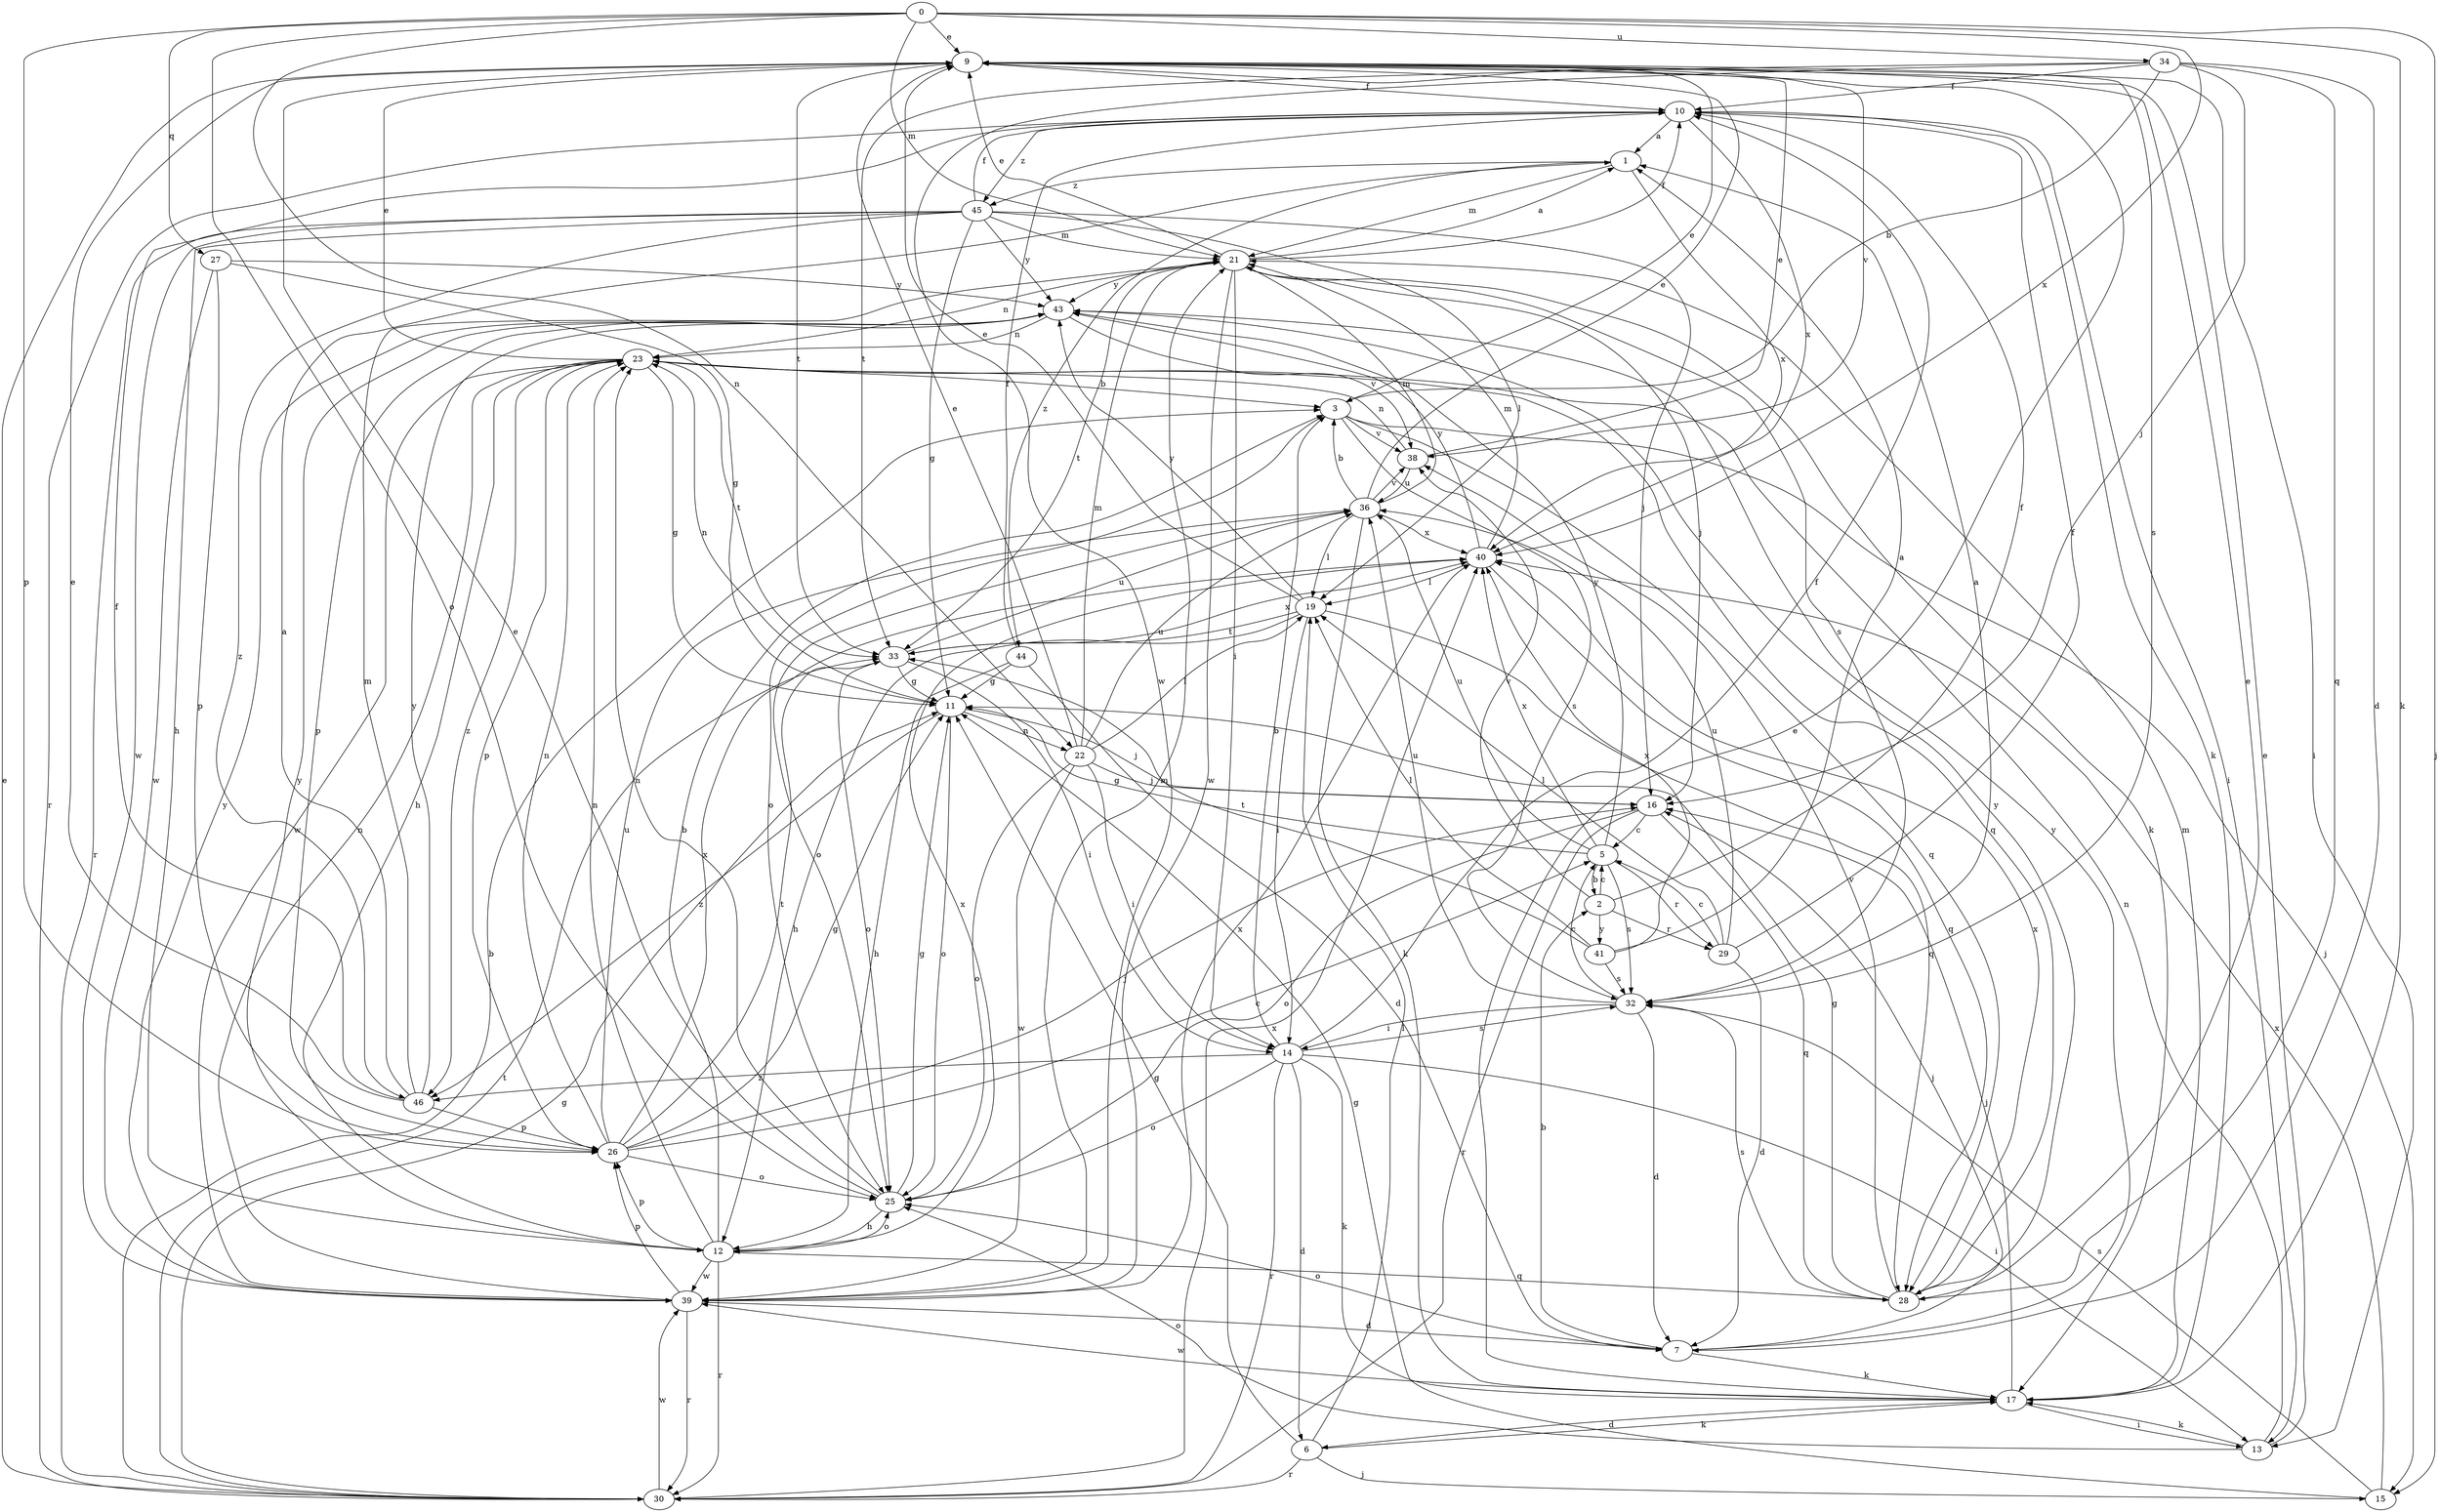 strict digraph  {
0;
1;
2;
3;
5;
6;
7;
9;
10;
11;
12;
13;
14;
15;
16;
17;
19;
21;
22;
23;
25;
26;
27;
28;
29;
30;
32;
33;
34;
36;
38;
39;
40;
41;
43;
44;
45;
46;
0 -> 9  [label=e];
0 -> 15  [label=j];
0 -> 17  [label=k];
0 -> 21  [label=m];
0 -> 22  [label=n];
0 -> 25  [label=o];
0 -> 26  [label=p];
0 -> 27  [label=q];
0 -> 34  [label=u];
0 -> 40  [label=x];
1 -> 21  [label=m];
1 -> 40  [label=x];
1 -> 44  [label=z];
1 -> 45  [label=z];
2 -> 5  [label=c];
2 -> 10  [label=f];
2 -> 29  [label=r];
2 -> 38  [label=v];
2 -> 41  [label=y];
3 -> 9  [label=e];
3 -> 15  [label=j];
3 -> 25  [label=o];
3 -> 28  [label=q];
3 -> 32  [label=s];
3 -> 38  [label=v];
5 -> 2  [label=b];
5 -> 11  [label=g];
5 -> 29  [label=r];
5 -> 32  [label=s];
5 -> 36  [label=u];
5 -> 40  [label=x];
5 -> 43  [label=y];
6 -> 11  [label=g];
6 -> 15  [label=j];
6 -> 17  [label=k];
6 -> 19  [label=l];
6 -> 30  [label=r];
7 -> 2  [label=b];
7 -> 16  [label=j];
7 -> 17  [label=k];
7 -> 25  [label=o];
7 -> 43  [label=y];
9 -> 10  [label=f];
9 -> 13  [label=i];
9 -> 32  [label=s];
9 -> 33  [label=t];
9 -> 38  [label=v];
10 -> 1  [label=a];
10 -> 13  [label=i];
10 -> 17  [label=k];
10 -> 30  [label=r];
10 -> 40  [label=x];
10 -> 45  [label=z];
11 -> 16  [label=j];
11 -> 22  [label=n];
11 -> 23  [label=n];
11 -> 25  [label=o];
11 -> 46  [label=z];
12 -> 3  [label=b];
12 -> 23  [label=n];
12 -> 25  [label=o];
12 -> 26  [label=p];
12 -> 28  [label=q];
12 -> 30  [label=r];
12 -> 39  [label=w];
12 -> 40  [label=x];
12 -> 43  [label=y];
13 -> 9  [label=e];
13 -> 17  [label=k];
13 -> 23  [label=n];
13 -> 25  [label=o];
14 -> 3  [label=b];
14 -> 6  [label=d];
14 -> 10  [label=f];
14 -> 13  [label=i];
14 -> 17  [label=k];
14 -> 25  [label=o];
14 -> 30  [label=r];
14 -> 32  [label=s];
14 -> 46  [label=z];
15 -> 11  [label=g];
15 -> 32  [label=s];
15 -> 40  [label=x];
16 -> 5  [label=c];
16 -> 25  [label=o];
16 -> 28  [label=q];
16 -> 30  [label=r];
17 -> 6  [label=d];
17 -> 9  [label=e];
17 -> 13  [label=i];
17 -> 16  [label=j];
17 -> 21  [label=m];
17 -> 39  [label=w];
19 -> 9  [label=e];
19 -> 12  [label=h];
19 -> 14  [label=i];
19 -> 28  [label=q];
19 -> 33  [label=t];
19 -> 43  [label=y];
21 -> 1  [label=a];
21 -> 9  [label=e];
21 -> 10  [label=f];
21 -> 14  [label=i];
21 -> 16  [label=j];
21 -> 17  [label=k];
21 -> 23  [label=n];
21 -> 32  [label=s];
21 -> 33  [label=t];
21 -> 39  [label=w];
21 -> 43  [label=y];
22 -> 9  [label=e];
22 -> 14  [label=i];
22 -> 16  [label=j];
22 -> 19  [label=l];
22 -> 21  [label=m];
22 -> 25  [label=o];
22 -> 36  [label=u];
22 -> 39  [label=w];
23 -> 3  [label=b];
23 -> 9  [label=e];
23 -> 11  [label=g];
23 -> 12  [label=h];
23 -> 26  [label=p];
23 -> 28  [label=q];
23 -> 33  [label=t];
23 -> 39  [label=w];
23 -> 46  [label=z];
25 -> 9  [label=e];
25 -> 11  [label=g];
25 -> 12  [label=h];
25 -> 23  [label=n];
26 -> 5  [label=c];
26 -> 11  [label=g];
26 -> 16  [label=j];
26 -> 23  [label=n];
26 -> 25  [label=o];
26 -> 33  [label=t];
26 -> 36  [label=u];
26 -> 40  [label=x];
27 -> 11  [label=g];
27 -> 26  [label=p];
27 -> 39  [label=w];
27 -> 43  [label=y];
28 -> 9  [label=e];
28 -> 11  [label=g];
28 -> 32  [label=s];
28 -> 38  [label=v];
28 -> 40  [label=x];
28 -> 43  [label=y];
29 -> 5  [label=c];
29 -> 7  [label=d];
29 -> 10  [label=f];
29 -> 19  [label=l];
29 -> 36  [label=u];
30 -> 3  [label=b];
30 -> 9  [label=e];
30 -> 11  [label=g];
30 -> 33  [label=t];
30 -> 39  [label=w];
30 -> 40  [label=x];
32 -> 1  [label=a];
32 -> 5  [label=c];
32 -> 7  [label=d];
32 -> 14  [label=i];
32 -> 36  [label=u];
33 -> 11  [label=g];
33 -> 14  [label=i];
33 -> 25  [label=o];
33 -> 36  [label=u];
33 -> 40  [label=x];
34 -> 3  [label=b];
34 -> 7  [label=d];
34 -> 10  [label=f];
34 -> 16  [label=j];
34 -> 28  [label=q];
34 -> 33  [label=t];
34 -> 39  [label=w];
36 -> 3  [label=b];
36 -> 9  [label=e];
36 -> 17  [label=k];
36 -> 19  [label=l];
36 -> 21  [label=m];
36 -> 25  [label=o];
36 -> 38  [label=v];
36 -> 40  [label=x];
38 -> 9  [label=e];
38 -> 23  [label=n];
38 -> 36  [label=u];
39 -> 7  [label=d];
39 -> 21  [label=m];
39 -> 23  [label=n];
39 -> 26  [label=p];
39 -> 30  [label=r];
39 -> 40  [label=x];
39 -> 43  [label=y];
40 -> 19  [label=l];
40 -> 21  [label=m];
40 -> 28  [label=q];
40 -> 43  [label=y];
41 -> 1  [label=a];
41 -> 19  [label=l];
41 -> 32  [label=s];
41 -> 33  [label=t];
41 -> 40  [label=x];
43 -> 23  [label=n];
43 -> 26  [label=p];
43 -> 38  [label=v];
44 -> 7  [label=d];
44 -> 10  [label=f];
44 -> 11  [label=g];
44 -> 12  [label=h];
45 -> 10  [label=f];
45 -> 11  [label=g];
45 -> 12  [label=h];
45 -> 16  [label=j];
45 -> 19  [label=l];
45 -> 21  [label=m];
45 -> 30  [label=r];
45 -> 39  [label=w];
45 -> 43  [label=y];
45 -> 46  [label=z];
46 -> 1  [label=a];
46 -> 9  [label=e];
46 -> 10  [label=f];
46 -> 21  [label=m];
46 -> 26  [label=p];
46 -> 43  [label=y];
}
